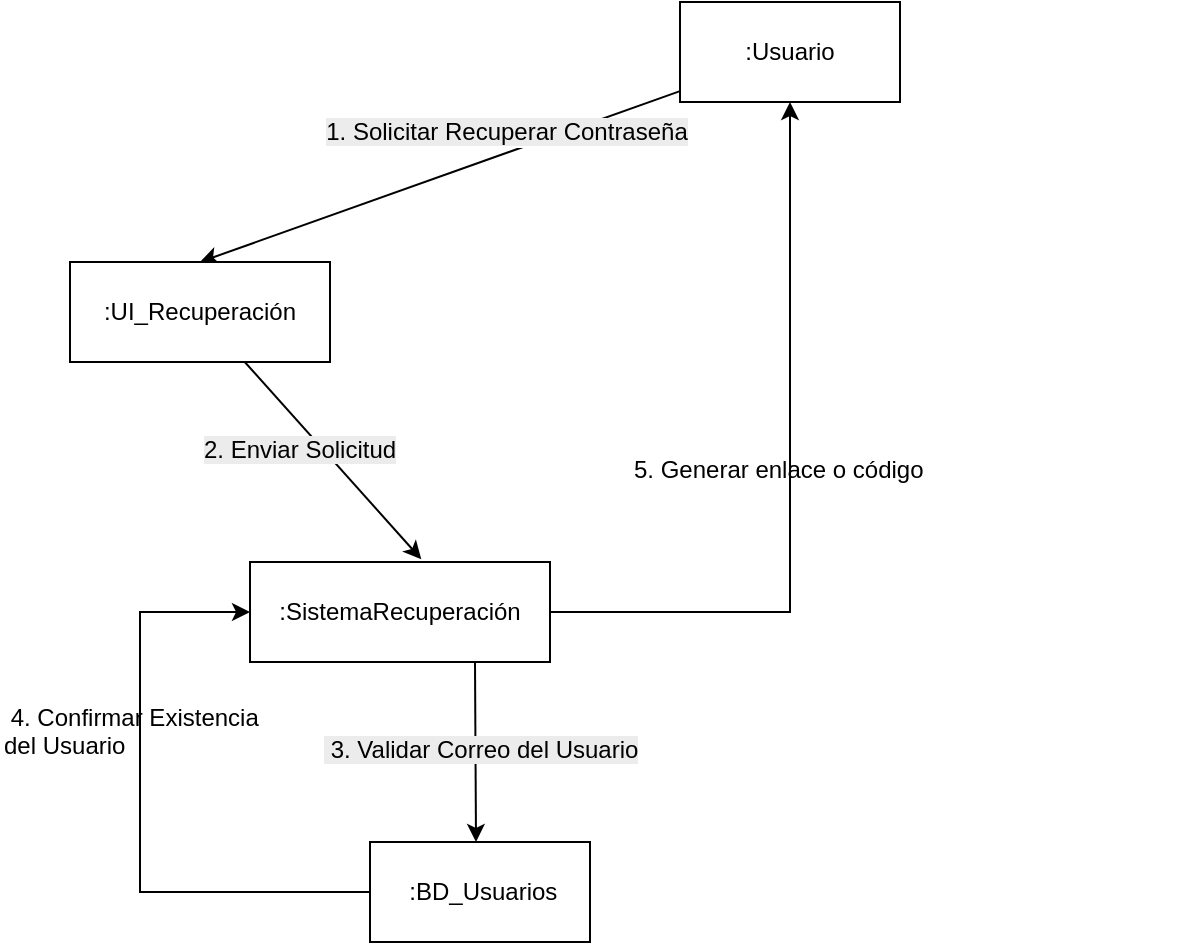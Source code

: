 <mxfile version="28.0.6">
  <diagram name="Página-1" id="1EhDcoJ5kEegcFzZ6UgI">
    <mxGraphModel grid="1" page="1" gridSize="10" guides="1" tooltips="1" connect="1" arrows="1" fold="1" pageScale="1" pageWidth="827" pageHeight="1169" math="0" shadow="0">
      <root>
        <mxCell id="0" />
        <mxCell id="1" parent="0" />
        <mxCell id="lx61-Ug0AsFX759e72W0-1" style="rounded=0;orthogonalLoop=1;jettySize=auto;html=1;entryX=0.5;entryY=0;entryDx=0;entryDy=0;" edge="1" parent="1" source="lx61-Ug0AsFX759e72W0-3" target="lx61-Ug0AsFX759e72W0-6">
          <mxGeometry relative="1" as="geometry" />
        </mxCell>
        <mxCell id="lx61-Ug0AsFX759e72W0-2" value="&lt;font style=&quot;padding: 0px; margin: 0px; font-size: 12px; text-align: left; text-wrap-mode: wrap; background-color: rgb(236, 236, 236); vertical-align: inherit;&quot;&gt;&lt;font style=&quot;padding: 0px; margin: 0px; vertical-align: inherit;&quot;&gt;&lt;font style=&quot;vertical-align: inherit;&quot;&gt;&lt;font style=&quot;vertical-align: inherit;&quot;&gt;1. Solicitar Recuperar Contraseña&lt;/font&gt;&lt;/font&gt;&lt;/font&gt;&lt;/font&gt;" style="edgeLabel;html=1;align=center;verticalAlign=middle;resizable=0;points=[];" vertex="1" connectable="0" parent="lx61-Ug0AsFX759e72W0-1">
          <mxGeometry x="0.019" y="1" relative="1" as="geometry">
            <mxPoint x="35" y="-24" as="offset" />
          </mxGeometry>
        </mxCell>
        <mxCell id="lx61-Ug0AsFX759e72W0-3" value="&lt;font style=&quot;padding: 0px; margin: 0px; text-align: left; vertical-align: inherit;&quot;&gt;&lt;font style=&quot;vertical-align: inherit;&quot;&gt;&lt;font style=&quot;vertical-align: inherit;&quot;&gt;:Usuario&lt;/font&gt;&lt;/font&gt;&lt;/font&gt;" style="html=1;whiteSpace=wrap;" vertex="1" parent="1">
          <mxGeometry x="710" y="200" width="110" height="50" as="geometry" />
        </mxCell>
        <mxCell id="lx61-Ug0AsFX759e72W0-4" style="rounded=0;orthogonalLoop=1;jettySize=auto;html=1;entryX=0.571;entryY=-0.028;entryDx=0;entryDy=0;entryPerimeter=0;" edge="1" parent="1" source="lx61-Ug0AsFX759e72W0-6" target="lx61-Ug0AsFX759e72W0-10">
          <mxGeometry relative="1" as="geometry">
            <mxPoint x="575" y="480" as="targetPoint" />
          </mxGeometry>
        </mxCell>
        <mxCell id="lx61-Ug0AsFX759e72W0-6" value="&lt;font style=&quot;padding: 0px; margin: 0px; text-align: left; vertical-align: inherit;&quot;&gt;&lt;font style=&quot;vertical-align: inherit;&quot;&gt;&lt;font style=&quot;vertical-align: inherit;&quot;&gt;:UI_Recuperación&lt;/font&gt;&lt;/font&gt;&lt;/font&gt;" style="html=1;whiteSpace=wrap;" vertex="1" parent="1">
          <mxGeometry x="405" y="330" width="130" height="50" as="geometry" />
        </mxCell>
        <mxCell id="lx61-Ug0AsFX759e72W0-7" style="rounded=0;orthogonalLoop=1;jettySize=auto;html=1;exitX=0.75;exitY=1;exitDx=0;exitDy=0;" edge="1" parent="1" source="lx61-Ug0AsFX759e72W0-10">
          <mxGeometry relative="1" as="geometry">
            <mxPoint x="608" y="620" as="targetPoint" />
          </mxGeometry>
        </mxCell>
        <mxCell id="lx61-Ug0AsFX759e72W0-25" style="edgeStyle=orthogonalEdgeStyle;rounded=0;orthogonalLoop=1;jettySize=auto;html=1;exitX=1;exitY=0.5;exitDx=0;exitDy=0;entryX=0.5;entryY=1;entryDx=0;entryDy=0;" edge="1" parent="1" source="lx61-Ug0AsFX759e72W0-10" target="lx61-Ug0AsFX759e72W0-3">
          <mxGeometry relative="1" as="geometry">
            <mxPoint x="880" y="504.529" as="targetPoint" />
          </mxGeometry>
        </mxCell>
        <mxCell id="lx61-Ug0AsFX759e72W0-10" value="&lt;font style=&quot;padding: 0px; margin: 0px; text-align: left; vertical-align: inherit;&quot;&gt;&lt;font style=&quot;vertical-align: inherit;&quot;&gt;&lt;font style=&quot;vertical-align: inherit;&quot;&gt;:SistemaRecuperación&lt;/font&gt;&lt;/font&gt;&lt;/font&gt;" style="html=1;whiteSpace=wrap;" vertex="1" parent="1">
          <mxGeometry x="495" y="480" width="150" height="50" as="geometry" />
        </mxCell>
        <mxCell id="lx61-Ug0AsFX759e72W0-36" style="edgeStyle=orthogonalEdgeStyle;rounded=0;orthogonalLoop=1;jettySize=auto;html=1;exitX=0;exitY=0.5;exitDx=0;exitDy=0;entryX=0;entryY=0.5;entryDx=0;entryDy=0;" edge="1" parent="1" source="lx61-Ug0AsFX759e72W0-12" target="lx61-Ug0AsFX759e72W0-10">
          <mxGeometry relative="1" as="geometry">
            <Array as="points">
              <mxPoint x="440" y="645" />
              <mxPoint x="440" y="505" />
            </Array>
          </mxGeometry>
        </mxCell>
        <mxCell id="lx61-Ug0AsFX759e72W0-12" value="&lt;span style=&quot;text-align: left;&quot;&gt;&lt;font style=&quot;vertical-align: inherit;&quot;&gt;&lt;font style=&quot;vertical-align: inherit;&quot;&gt;&amp;nbsp;:BD_Usuarios&lt;/font&gt;&lt;/font&gt;&lt;/span&gt;" style="html=1;whiteSpace=wrap;" vertex="1" parent="1">
          <mxGeometry x="555" y="620" width="110" height="50" as="geometry" />
        </mxCell>
        <mxCell id="lx61-Ug0AsFX759e72W0-15" value="&lt;font style=&quot;vertical-align: inherit;&quot;&gt;&lt;font style=&quot;vertical-align: inherit;&quot;&gt;&amp;nbsp;4. Confirmar Existencia del Usuario&lt;/font&gt;&lt;/font&gt;" style="text;whiteSpace=wrap;html=1;" vertex="1" parent="1">
          <mxGeometry x="370" y="544" width="140" height="40" as="geometry" />
        </mxCell>
        <mxCell id="lx61-Ug0AsFX759e72W0-17" style="edgeStyle=orthogonalEdgeStyle;rounded=0;orthogonalLoop=1;jettySize=auto;html=1;exitX=0.5;exitY=1;exitDx=0;exitDy=0;" edge="1" parent="1">
          <mxGeometry relative="1" as="geometry">
            <mxPoint x="950" y="530" as="sourcePoint" />
            <mxPoint x="950" y="530" as="targetPoint" />
          </mxGeometry>
        </mxCell>
        <mxCell id="lx61-Ug0AsFX759e72W0-23" value="&lt;font style=&quot;vertical-align: inherit;&quot;&gt;&lt;font style=&quot;vertical-align: inherit;&quot;&gt;5. Generar enlace o código&lt;/font&gt;&lt;/font&gt;" style="text;whiteSpace=wrap;html=1;" vertex="1" parent="1">
          <mxGeometry x="685" y="420" width="200" height="40" as="geometry" />
        </mxCell>
        <mxCell id="lx61-Ug0AsFX759e72W0-32" value="&lt;font style=&quot;forced-color-adjust: none; padding: 0px; margin: 0px; color: rgb(0, 0, 0); font-family: Helvetica; font-size: 12px; font-style: normal; font-variant-ligatures: normal; font-variant-caps: normal; font-weight: 400; letter-spacing: normal; orphans: 2; text-align: left; text-indent: 0px; text-transform: none; widows: 2; word-spacing: 0px; -webkit-text-stroke-width: 0px; white-space: normal; background-color: rgb(236, 236, 236); text-decoration-thickness: initial; text-decoration-style: initial; text-decoration-color: initial; vertical-align: inherit;&quot;&gt;&lt;font style=&quot;forced-color-adjust: none; padding: 0px; margin: 0px; vertical-align: inherit;&quot;&gt;2. Enviar Solicitud&lt;/font&gt;&lt;/font&gt;&lt;br style=&quot;forced-color-adjust: none; padding: 0px; margin: 0px; color: rgb(0, 0, 0); font-family: Helvetica; font-size: 12px; font-style: normal; font-variant-ligatures: normal; font-variant-caps: normal; font-weight: 400; letter-spacing: normal; orphans: 2; text-align: left; text-indent: 0px; text-transform: none; widows: 2; word-spacing: 0px; -webkit-text-stroke-width: 0px; white-space: normal; background-color: rgb(236, 236, 236); text-decoration-thickness: initial; text-decoration-style: initial; text-decoration-color: initial;&quot;&gt;" style="text;whiteSpace=wrap;html=1;" vertex="1" parent="1">
          <mxGeometry x="470" y="410" width="130" height="40" as="geometry" />
        </mxCell>
        <mxCell id="lx61-Ug0AsFX759e72W0-33" value="&lt;span style=&quot;color: rgb(0, 0, 0); font-family: Helvetica; font-size: 12px; font-style: normal; font-variant-ligatures: normal; font-variant-caps: normal; font-weight: 400; letter-spacing: normal; orphans: 2; text-align: left; text-indent: 0px; text-transform: none; widows: 2; word-spacing: 0px; -webkit-text-stroke-width: 0px; white-space: normal; background-color: rgb(236, 236, 236); text-decoration-thickness: initial; text-decoration-style: initial; text-decoration-color: initial; display: inline !important; float: none;&quot;&gt;&lt;span&gt;&amp;nbsp;&lt;/span&gt;3. Validar Correo del Usuario&lt;/span&gt;" style="text;whiteSpace=wrap;html=1;" vertex="1" parent="1">
          <mxGeometry x="530" y="560" width="190" height="40" as="geometry" />
        </mxCell>
      </root>
    </mxGraphModel>
  </diagram>
</mxfile>
